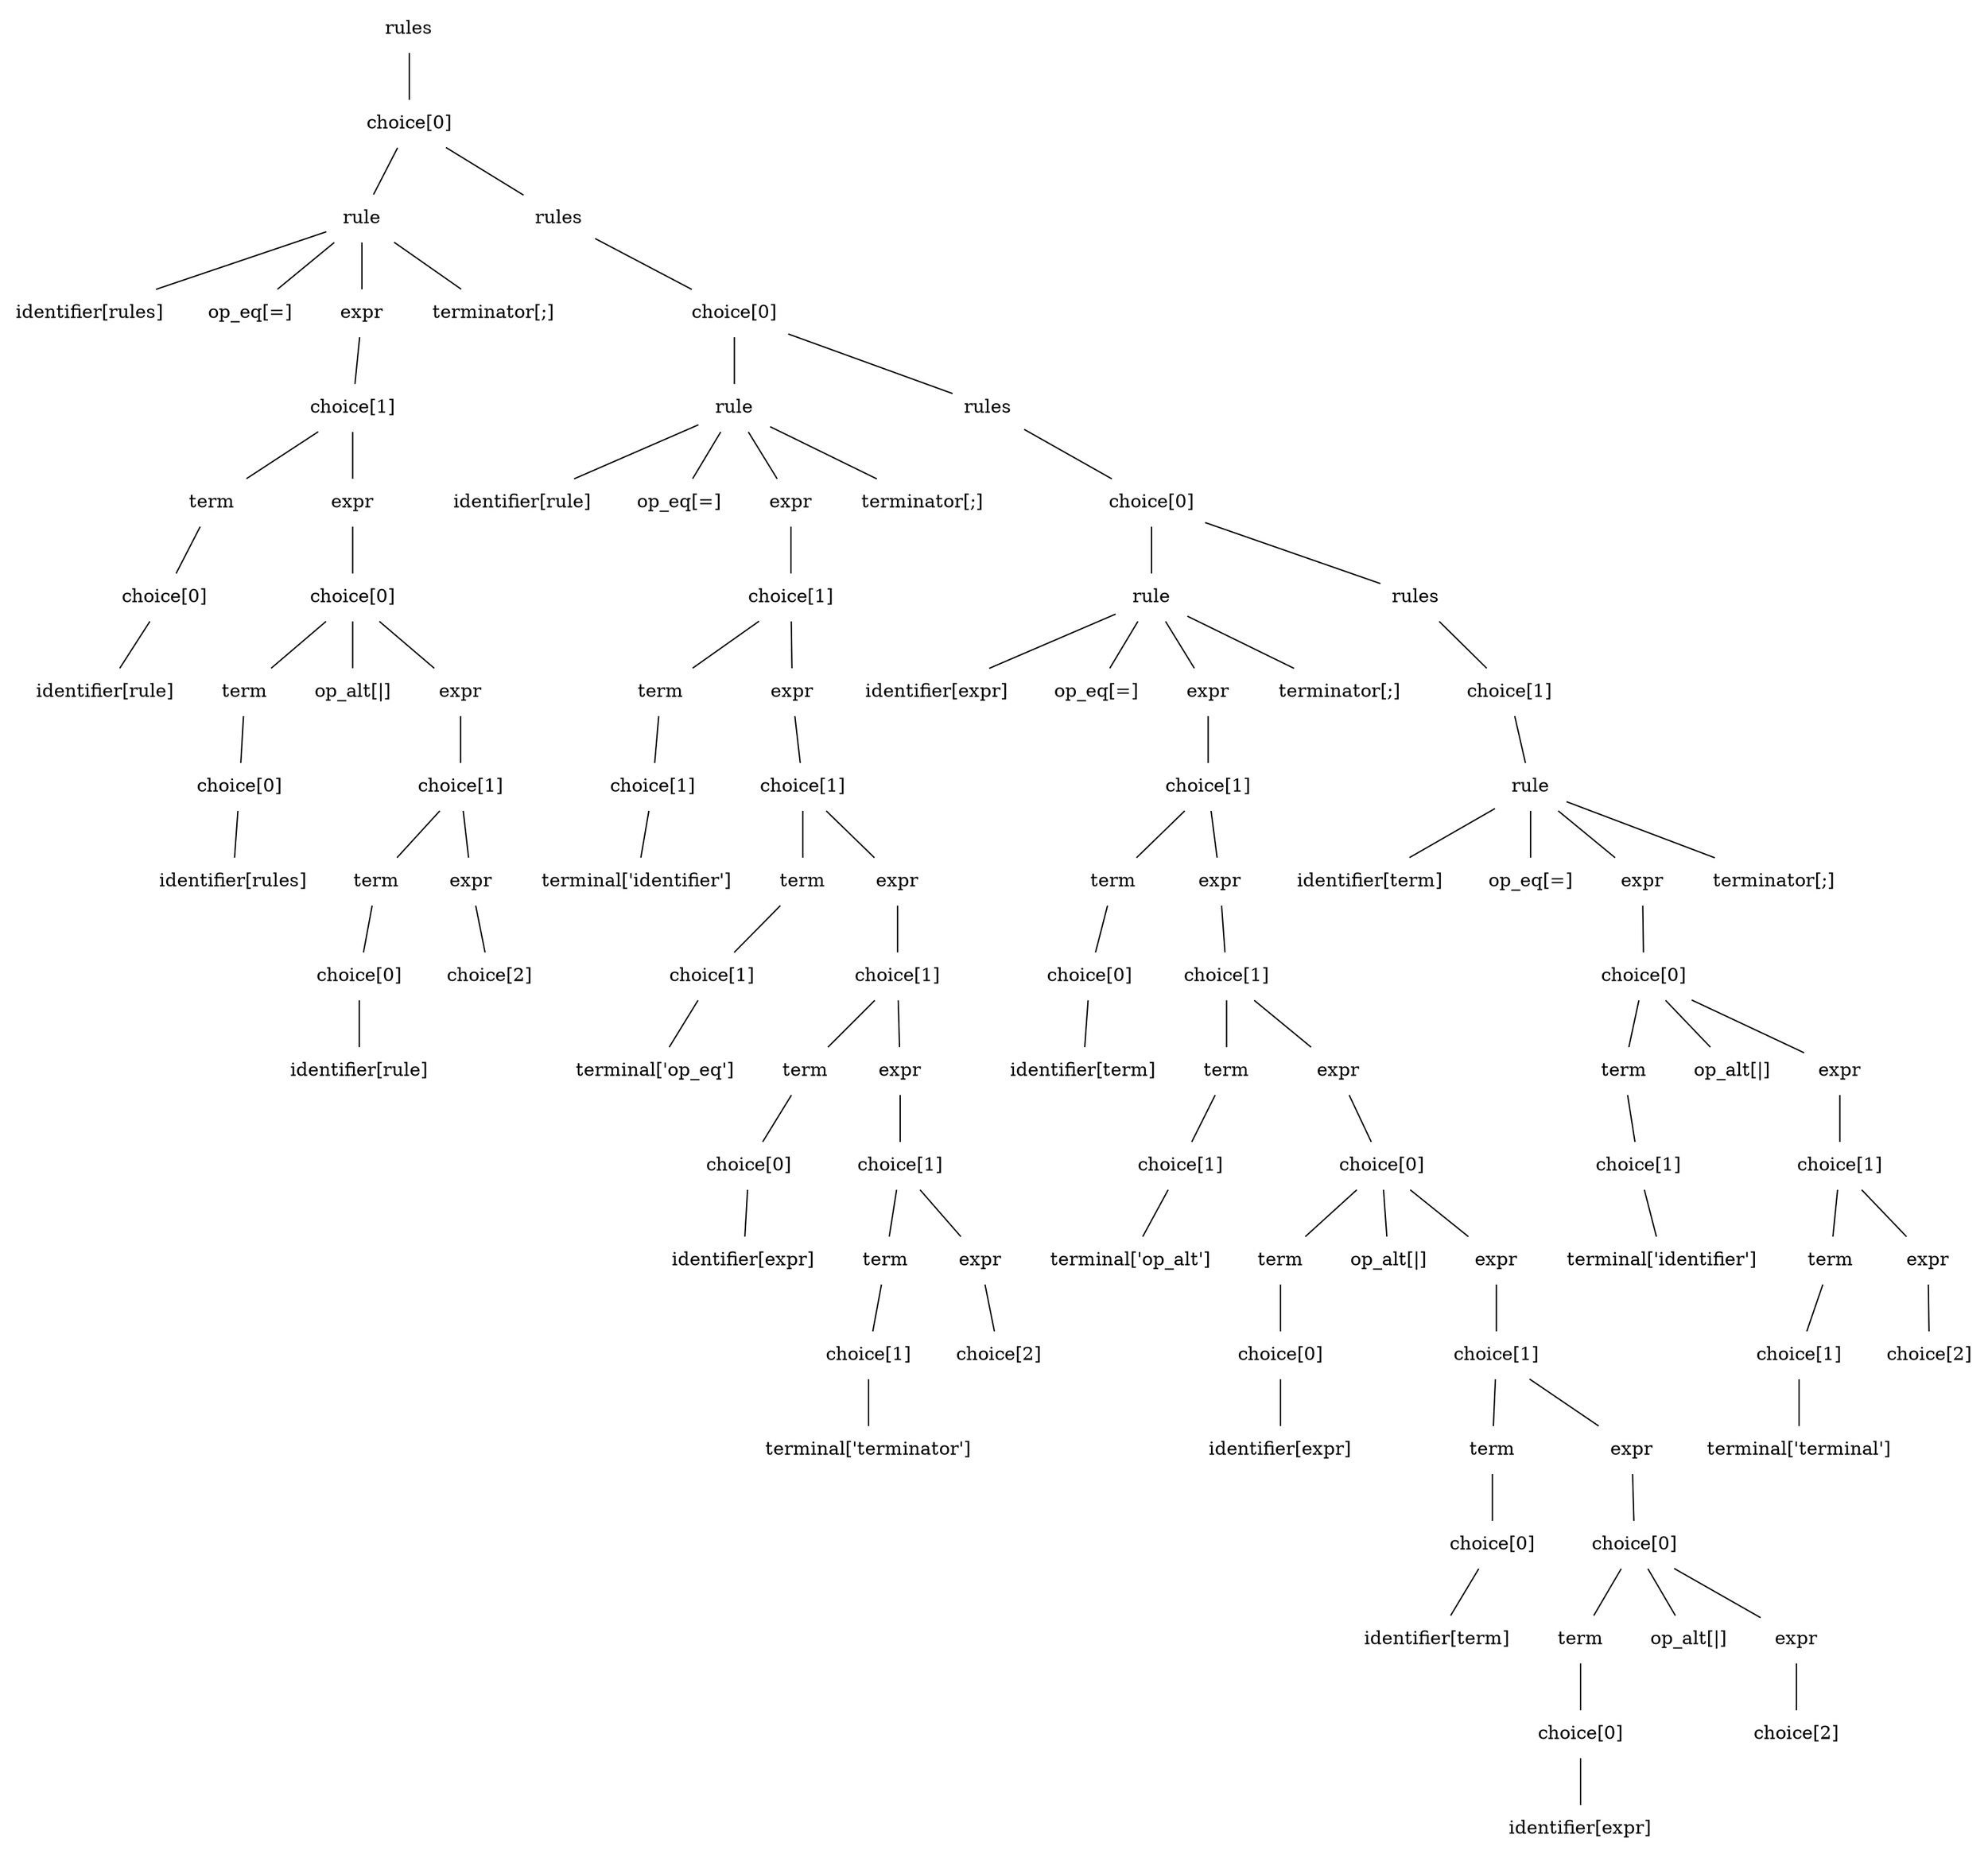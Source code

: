 digraph parse_tree {
    ordering = out ;

    4324482880 [ label="rules", shape=plaintext ] ;
    4324522432 [ label="choice[0]", shape=plaintext ] ;
    4324482880 -> { 4324522432 } [ arrowhead=none ] ;
    4324522432 [ label="choice[0]", shape=plaintext ] ;
    4324492672 [ label="rule", shape=plaintext ] ;
    4324492736 [ label="rules", shape=plaintext ] ;
    4324522432 -> { 4324492672 4324492736 } [ arrowhead=none ] ;
    4324492672 [ label="rule", shape=plaintext ] ;
    4324457600 [ label="identifier[rules]", shape=plaintext ] ;
    4324457856 [ label="op_eq[=]", shape=plaintext ] ;
    4324491392 [ label="expr", shape=plaintext ] ;
    4324479296 [ label="terminator[;]", shape=plaintext ] ;
    4324492672 -> { 4324457600 4324457856 4324491392 4324479296 } [ arrowhead=none ] ;
    4324491392 [ label="expr", shape=plaintext ] ;
    4324492608 [ label="choice[1]", shape=plaintext ] ;
    4324491392 -> { 4324492608 } [ arrowhead=none ] ;
    4324492608 [ label="choice[1]", shape=plaintext ] ;
    4324491584 [ label="term", shape=plaintext ] ;
    4324491712 [ label="expr", shape=plaintext ] ;
    4324492608 -> { 4324491584 4324491712 } [ arrowhead=none ] ;
    4324491584 [ label="term", shape=plaintext ] ;
    4324491648 [ label="choice[0]", shape=plaintext ] ;
    4324491584 -> { 4324491648 } [ arrowhead=none ] ;
    4324491648 [ label="choice[0]", shape=plaintext ] ;
    4324457920 [ label="identifier[rule]", shape=plaintext ] ;
    4324491648 -> { 4324457920 } [ arrowhead=none ] ;
    4324491712 [ label="expr", shape=plaintext ] ;
    4324492544 [ label="choice[0]", shape=plaintext ] ;
    4324491712 -> { 4324492544 } [ arrowhead=none ] ;
    4324492544 [ label="choice[0]", shape=plaintext ] ;
    4324491776 [ label="term", shape=plaintext ] ;
    4324458368 [ label="op_alt[|]", shape=plaintext ] ;
    4324491904 [ label="expr", shape=plaintext ] ;
    4324492544 -> { 4324491776 4324458368 4324491904 } [ arrowhead=none ] ;
    4324491776 [ label="term", shape=plaintext ] ;
    4324491840 [ label="choice[0]", shape=plaintext ] ;
    4324491776 -> { 4324491840 } [ arrowhead=none ] ;
    4324491840 [ label="choice[0]", shape=plaintext ] ;
    4324458112 [ label="identifier[rules]", shape=plaintext ] ;
    4324491840 -> { 4324458112 } [ arrowhead=none ] ;
    4324491904 [ label="expr", shape=plaintext ] ;
    4324492480 [ label="choice[1]", shape=plaintext ] ;
    4324491904 -> { 4324492480 } [ arrowhead=none ] ;
    4324492480 [ label="choice[1]", shape=plaintext ] ;
    4324492096 [ label="term", shape=plaintext ] ;
    4324492224 [ label="expr", shape=plaintext ] ;
    4324492480 -> { 4324492096 4324492224 } [ arrowhead=none ] ;
    4324492096 [ label="term", shape=plaintext ] ;
    4324492160 [ label="choice[0]", shape=plaintext ] ;
    4324492096 -> { 4324492160 } [ arrowhead=none ] ;
    4324492160 [ label="choice[0]", shape=plaintext ] ;
    4324479040 [ label="identifier[rule]", shape=plaintext ] ;
    4324492160 -> { 4324479040 } [ arrowhead=none ] ;
    4324492224 [ label="expr", shape=plaintext ] ;
    4324492416 [ label="choice[2]", shape=plaintext ] ;
    4324492224 -> { 4324492416 } [ arrowhead=none ] ;
    4324492416 [ label="choice[2]", shape=plaintext ] ;
    4324492416 -> {  } [ arrowhead=none ] ;
    4324492736 [ label="rules", shape=plaintext ] ;
    4324522368 [ label="choice[0]", shape=plaintext ] ;
    4324492736 -> { 4324522368 } [ arrowhead=none ] ;
    4324522368 [ label="choice[0]", shape=plaintext ] ;
    4324494656 [ label="rule", shape=plaintext ] ;
    4324494720 [ label="rules", shape=plaintext ] ;
    4324522368 -> { 4324494656 4324494720 } [ arrowhead=none ] ;
    4324494656 [ label="rule", shape=plaintext ] ;
    4324479424 [ label="identifier[rule]", shape=plaintext ] ;
    4324479616 [ label="op_eq[=]", shape=plaintext ] ;
    4324492800 [ label="expr", shape=plaintext ] ;
    4324480448 [ label="terminator[;]", shape=plaintext ] ;
    4324494656 -> { 4324479424 4324479616 4324492800 4324480448 } [ arrowhead=none ] ;
    4324492800 [ label="expr", shape=plaintext ] ;
    4324494592 [ label="choice[1]", shape=plaintext ] ;
    4324492800 -> { 4324494592 } [ arrowhead=none ] ;
    4324494592 [ label="choice[1]", shape=plaintext ] ;
    4324492992 [ label="term", shape=plaintext ] ;
    4324493120 [ label="expr", shape=plaintext ] ;
    4324494592 -> { 4324492992 4324493120 } [ arrowhead=none ] ;
    4324492992 [ label="term", shape=plaintext ] ;
    4324493056 [ label="choice[1]", shape=plaintext ] ;
    4324492992 -> { 4324493056 } [ arrowhead=none ] ;
    4324493056 [ label="choice[1]", shape=plaintext ] ;
    4324479232 [ label="terminal['identifier']", shape=plaintext ] ;
    4324493056 -> { 4324479232 } [ arrowhead=none ] ;
    4324493120 [ label="expr", shape=plaintext ] ;
    4324494528 [ label="choice[1]", shape=plaintext ] ;
    4324493120 -> { 4324494528 } [ arrowhead=none ] ;
    4324494528 [ label="choice[1]", shape=plaintext ] ;
    4324493312 [ label="term", shape=plaintext ] ;
    4324493440 [ label="expr", shape=plaintext ] ;
    4324494528 -> { 4324493312 4324493440 } [ arrowhead=none ] ;
    4324493312 [ label="term", shape=plaintext ] ;
    4324493376 [ label="choice[1]", shape=plaintext ] ;
    4324493312 -> { 4324493376 } [ arrowhead=none ] ;
    4324493376 [ label="choice[1]", shape=plaintext ] ;
    4324479808 [ label="terminal['op_eq']", shape=plaintext ] ;
    4324493376 -> { 4324479808 } [ arrowhead=none ] ;
    4324493440 [ label="expr", shape=plaintext ] ;
    4324494464 [ label="choice[1]", shape=plaintext ] ;
    4324493440 -> { 4324494464 } [ arrowhead=none ] ;
    4324494464 [ label="choice[1]", shape=plaintext ] ;
    4324493632 [ label="term", shape=plaintext ] ;
    4324493760 [ label="expr", shape=plaintext ] ;
    4324494464 -> { 4324493632 4324493760 } [ arrowhead=none ] ;
    4324493632 [ label="term", shape=plaintext ] ;
    4324493696 [ label="choice[0]", shape=plaintext ] ;
    4324493632 -> { 4324493696 } [ arrowhead=none ] ;
    4324493696 [ label="choice[0]", shape=plaintext ] ;
    4324480000 [ label="identifier[expr]", shape=plaintext ] ;
    4324493696 -> { 4324480000 } [ arrowhead=none ] ;
    4324493760 [ label="expr", shape=plaintext ] ;
    4324494400 [ label="choice[1]", shape=plaintext ] ;
    4324493760 -> { 4324494400 } [ arrowhead=none ] ;
    4324494400 [ label="choice[1]", shape=plaintext ] ;
    4324493952 [ label="term", shape=plaintext ] ;
    4324494080 [ label="expr", shape=plaintext ] ;
    4324494400 -> { 4324493952 4324494080 } [ arrowhead=none ] ;
    4324493952 [ label="term", shape=plaintext ] ;
    4324494016 [ label="choice[1]", shape=plaintext ] ;
    4324493952 -> { 4324494016 } [ arrowhead=none ] ;
    4324494016 [ label="choice[1]", shape=plaintext ] ;
    4324480192 [ label="terminal['terminator']", shape=plaintext ] ;
    4324494016 -> { 4324480192 } [ arrowhead=none ] ;
    4324494080 [ label="expr", shape=plaintext ] ;
    4324494336 [ label="choice[2]", shape=plaintext ] ;
    4324494080 -> { 4324494336 } [ arrowhead=none ] ;
    4324494336 [ label="choice[2]", shape=plaintext ] ;
    4324494336 -> {  } [ arrowhead=none ] ;
    4324494720 [ label="rules", shape=plaintext ] ;
    4324522304 [ label="choice[0]", shape=plaintext ] ;
    4324494720 -> { 4324522304 } [ arrowhead=none ] ;
    4324522304 [ label="choice[0]", shape=plaintext ] ;
    4324502400 [ label="rule", shape=plaintext ] ;
    4324502464 [ label="rules", shape=plaintext ] ;
    4324522304 -> { 4324502400 4324502464 } [ arrowhead=none ] ;
    4324502400 [ label="rule", shape=plaintext ] ;
    4324480576 [ label="identifier[expr]", shape=plaintext ] ;
    4324480768 [ label="op_eq[=]", shape=plaintext ] ;
    4324494784 [ label="expr", shape=plaintext ] ;
    4324482112 [ label="terminator[;]", shape=plaintext ] ;
    4324502400 -> { 4324480576 4324480768 4324494784 4324482112 } [ arrowhead=none ] ;
    4324494784 [ label="expr", shape=plaintext ] ;
    4324502336 [ label="choice[1]", shape=plaintext ] ;
    4324494784 -> { 4324502336 } [ arrowhead=none ] ;
    4324502336 [ label="choice[1]", shape=plaintext ] ;
    4324494976 [ label="term", shape=plaintext ] ;
    4324495104 [ label="expr", shape=plaintext ] ;
    4324502336 -> { 4324494976 4324495104 } [ arrowhead=none ] ;
    4324494976 [ label="term", shape=plaintext ] ;
    4324495040 [ label="choice[0]", shape=plaintext ] ;
    4324494976 -> { 4324495040 } [ arrowhead=none ] ;
    4324495040 [ label="choice[0]", shape=plaintext ] ;
    4324480832 [ label="identifier[term]", shape=plaintext ] ;
    4324495040 -> { 4324480832 } [ arrowhead=none ] ;
    4324495104 [ label="expr", shape=plaintext ] ;
    4324502272 [ label="choice[1]", shape=plaintext ] ;
    4324495104 -> { 4324502272 } [ arrowhead=none ] ;
    4324502272 [ label="choice[1]", shape=plaintext ] ;
    4324499520 [ label="term", shape=plaintext ] ;
    4324499840 [ label="expr", shape=plaintext ] ;
    4324502272 -> { 4324499520 4324499840 } [ arrowhead=none ] ;
    4324499520 [ label="term", shape=plaintext ] ;
    4324499776 [ label="choice[1]", shape=plaintext ] ;
    4324499520 -> { 4324499776 } [ arrowhead=none ] ;
    4324499776 [ label="choice[1]", shape=plaintext ] ;
    4324481024 [ label="terminal['op_alt']", shape=plaintext ] ;
    4324499776 -> { 4324481024 } [ arrowhead=none ] ;
    4324499840 [ label="expr", shape=plaintext ] ;
    4324502208 [ label="choice[0]", shape=plaintext ] ;
    4324499840 -> { 4324502208 } [ arrowhead=none ] ;
    4324502208 [ label="choice[0]", shape=plaintext ] ;
    4324499904 [ label="term", shape=plaintext ] ;
    4324481472 [ label="op_alt[|]", shape=plaintext ] ;
    4324500288 [ label="expr", shape=plaintext ] ;
    4324502208 -> { 4324499904 4324481472 4324500288 } [ arrowhead=none ] ;
    4324499904 [ label="term", shape=plaintext ] ;
    4324500160 [ label="choice[0]", shape=plaintext ] ;
    4324499904 -> { 4324500160 } [ arrowhead=none ] ;
    4324500160 [ label="choice[0]", shape=plaintext ] ;
    4324481216 [ label="identifier[expr]", shape=plaintext ] ;
    4324500160 -> { 4324481216 } [ arrowhead=none ] ;
    4324500288 [ label="expr", shape=plaintext ] ;
    4324502144 [ label="choice[1]", shape=plaintext ] ;
    4324500288 -> { 4324502144 } [ arrowhead=none ] ;
    4324502144 [ label="choice[1]", shape=plaintext ] ;
    4324500672 [ label="term", shape=plaintext ] ;
    4324500992 [ label="expr", shape=plaintext ] ;
    4324502144 -> { 4324500672 4324500992 } [ arrowhead=none ] ;
    4324500672 [ label="term", shape=plaintext ] ;
    4324500928 [ label="choice[0]", shape=plaintext ] ;
    4324500672 -> { 4324500928 } [ arrowhead=none ] ;
    4324500928 [ label="choice[0]", shape=plaintext ] ;
    4324481536 [ label="identifier[term]", shape=plaintext ] ;
    4324500928 -> { 4324481536 } [ arrowhead=none ] ;
    4324500992 [ label="expr", shape=plaintext ] ;
    4324502080 [ label="choice[0]", shape=plaintext ] ;
    4324500992 -> { 4324502080 } [ arrowhead=none ] ;
    4324502080 [ label="choice[0]", shape=plaintext ] ;
    4324501056 [ label="term", shape=plaintext ] ;
    4324481984 [ label="op_alt[|]", shape=plaintext ] ;
    4324501504 [ label="expr", shape=plaintext ] ;
    4324502080 -> { 4324501056 4324481984 4324501504 } [ arrowhead=none ] ;
    4324501056 [ label="term", shape=plaintext ] ;
    4324501376 [ label="choice[0]", shape=plaintext ] ;
    4324501056 -> { 4324501376 } [ arrowhead=none ] ;
    4324501376 [ label="choice[0]", shape=plaintext ] ;
    4324481728 [ label="identifier[expr]", shape=plaintext ] ;
    4324501376 -> { 4324481728 } [ arrowhead=none ] ;
    4324501504 [ label="expr", shape=plaintext ] ;
    4324502016 [ label="choice[2]", shape=plaintext ] ;
    4324501504 -> { 4324502016 } [ arrowhead=none ] ;
    4324502016 [ label="choice[2]", shape=plaintext ] ;
    4324502016 -> {  } [ arrowhead=none ] ;
    4324502464 [ label="rules", shape=plaintext ] ;
    4324520384 [ label="choice[1]", shape=plaintext ] ;
    4324502464 -> { 4324520384 } [ arrowhead=none ] ;
    4324520384 [ label="choice[1]", shape=plaintext ] ;
    4324522240 [ label="rule", shape=plaintext ] ;
    4324520384 -> { 4324522240 } [ arrowhead=none ] ;
    4324522240 [ label="rule", shape=plaintext ] ;
    4324482240 [ label="identifier[term]", shape=plaintext ] ;
    4324482432 [ label="op_eq[=]", shape=plaintext ] ;
    4324520640 [ label="expr", shape=plaintext ] ;
    4324491328 [ label="terminator[;]", shape=plaintext ] ;
    4324522240 -> { 4324482240 4324482432 4324520640 4324491328 } [ arrowhead=none ] ;
    4324520640 [ label="expr", shape=plaintext ] ;
    4324522176 [ label="choice[0]", shape=plaintext ] ;
    4324520640 -> { 4324522176 } [ arrowhead=none ] ;
    4324522176 [ label="choice[0]", shape=plaintext ] ;
    4324520704 [ label="term", shape=plaintext ] ;
    4324482752 [ label="op_alt[|]", shape=plaintext ] ;
    4324520896 [ label="expr", shape=plaintext ] ;
    4324522176 -> { 4324520704 4324482752 4324520896 } [ arrowhead=none ] ;
    4324520704 [ label="term", shape=plaintext ] ;
    4324520768 [ label="choice[1]", shape=plaintext ] ;
    4324520704 -> { 4324520768 } [ arrowhead=none ] ;
    4324520768 [ label="choice[1]", shape=plaintext ] ;
    4324482496 [ label="terminal['identifier']", shape=plaintext ] ;
    4324520768 -> { 4324482496 } [ arrowhead=none ] ;
    4324520896 [ label="expr", shape=plaintext ] ;
    4324522112 [ label="choice[1]", shape=plaintext ] ;
    4324520896 -> { 4324522112 } [ arrowhead=none ] ;
    4324522112 [ label="choice[1]", shape=plaintext ] ;
    4324521280 [ label="term", shape=plaintext ] ;
    4324521600 [ label="expr", shape=plaintext ] ;
    4324522112 -> { 4324521280 4324521600 } [ arrowhead=none ] ;
    4324521280 [ label="term", shape=plaintext ] ;
    4324521536 [ label="choice[1]", shape=plaintext ] ;
    4324521280 -> { 4324521536 } [ arrowhead=none ] ;
    4324521536 [ label="choice[1]", shape=plaintext ] ;
    4324482816 [ label="terminal['terminal']", shape=plaintext ] ;
    4324521536 -> { 4324482816 } [ arrowhead=none ] ;
    4324521600 [ label="expr", shape=plaintext ] ;
    4324522048 [ label="choice[2]", shape=plaintext ] ;
    4324521600 -> { 4324522048 } [ arrowhead=none ] ;
    4324522048 [ label="choice[2]", shape=plaintext ] ;
    4324522048 -> {  } [ arrowhead=none ] ;
    
}
